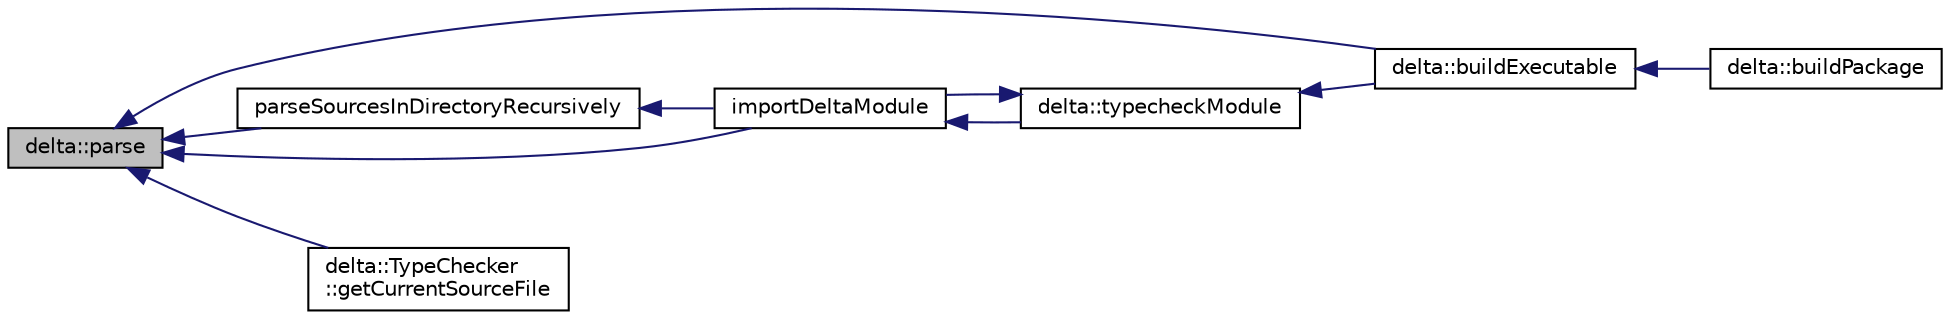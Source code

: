 digraph "delta::parse"
{
  edge [fontname="Helvetica",fontsize="10",labelfontname="Helvetica",labelfontsize="10"];
  node [fontname="Helvetica",fontsize="10",shape=record];
  rankdir="LR";
  Node100 [label="delta::parse",height=0.2,width=0.4,color="black", fillcolor="grey75", style="filled", fontcolor="black"];
  Node100 -> Node101 [dir="back",color="midnightblue",fontsize="10",style="solid",fontname="Helvetica"];
  Node101 [label="delta::buildExecutable",height=0.2,width=0.4,color="black", fillcolor="white", style="filled",URL="$namespacedelta.html#aea63e33d3ee2ff18ad7c1fefd8bbeca2"];
  Node101 -> Node102 [dir="back",color="midnightblue",fontsize="10",style="solid",fontname="Helvetica"];
  Node102 [label="delta::buildPackage",height=0.2,width=0.4,color="black", fillcolor="white", style="filled",URL="$namespacedelta.html#a608f3203f47e224f518306b184b5cf60"];
  Node100 -> Node103 [dir="back",color="midnightblue",fontsize="10",style="solid",fontname="Helvetica"];
  Node103 [label="parseSourcesInDirectoryRecursively",height=0.2,width=0.4,color="black", fillcolor="white", style="filled",URL="$typecheck_8cpp.html#ad78c0a3cc04fd53b05a8531935d58d81"];
  Node103 -> Node104 [dir="back",color="midnightblue",fontsize="10",style="solid",fontname="Helvetica"];
  Node104 [label="importDeltaModule",height=0.2,width=0.4,color="black", fillcolor="white", style="filled",URL="$typecheck_8cpp.html#ab417bb720a37330c53ef816b9d61711c"];
  Node104 -> Node105 [dir="back",color="midnightblue",fontsize="10",style="solid",fontname="Helvetica"];
  Node105 [label="delta::typecheckModule",height=0.2,width=0.4,color="black", fillcolor="white", style="filled",URL="$namespacedelta.html#a640468ebe486aee02501f76f96781f90"];
  Node105 -> Node101 [dir="back",color="midnightblue",fontsize="10",style="solid",fontname="Helvetica"];
  Node105 -> Node104 [dir="back",color="midnightblue",fontsize="10",style="solid",fontname="Helvetica"];
  Node100 -> Node104 [dir="back",color="midnightblue",fontsize="10",style="solid",fontname="Helvetica"];
  Node100 -> Node106 [dir="back",color="midnightblue",fontsize="10",style="solid",fontname="Helvetica"];
  Node106 [label="delta::TypeChecker\l::getCurrentSourceFile",height=0.2,width=0.4,color="black", fillcolor="white", style="filled",URL="$classdelta_1_1_type_checker.html#a61722628430b459b27473211eeaa40c6"];
}
